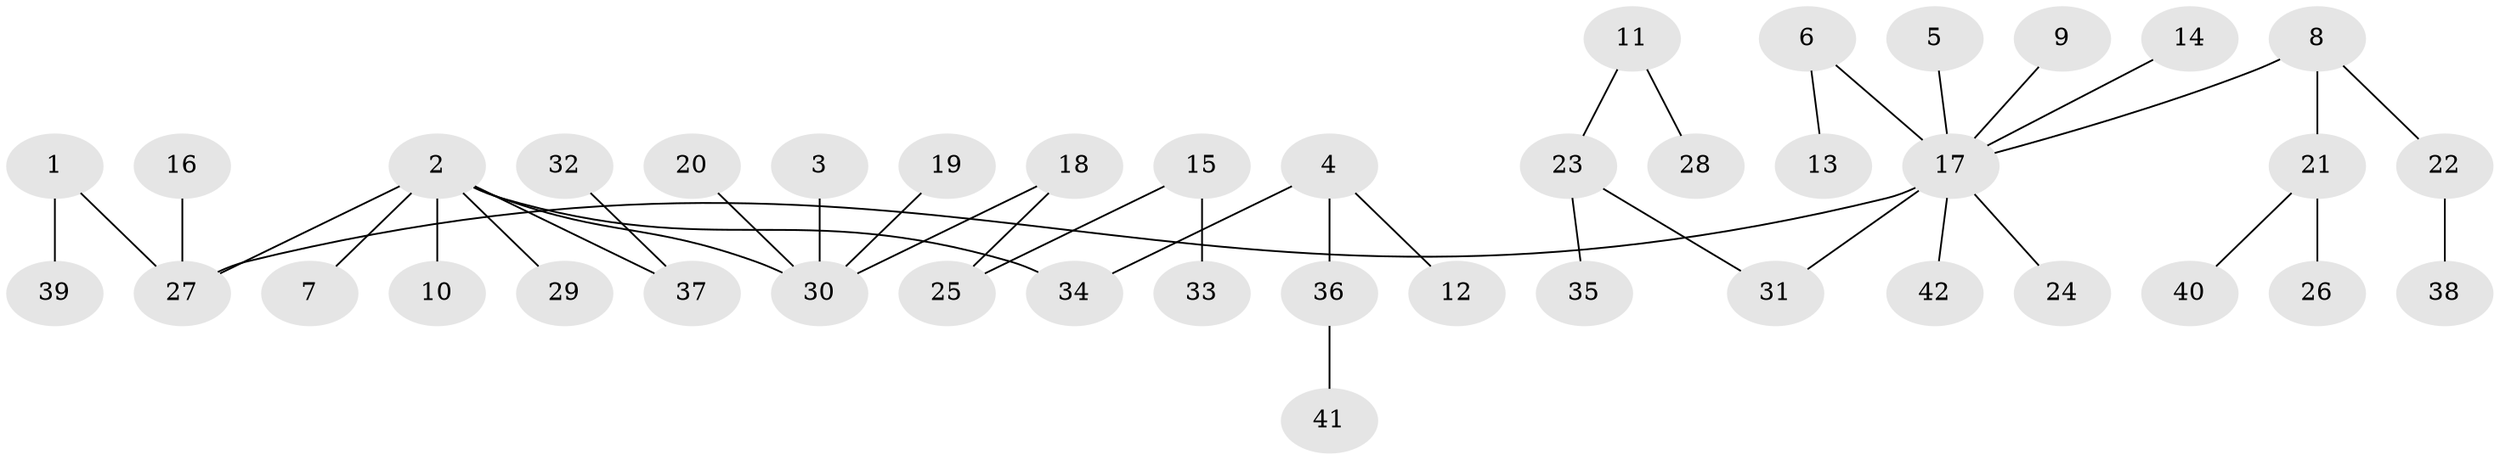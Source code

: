 // original degree distribution, {5: 0.023809523809523808, 3: 0.15476190476190477, 4: 0.05952380952380952, 2: 0.2976190476190476, 1: 0.4523809523809524, 9: 0.011904761904761904}
// Generated by graph-tools (version 1.1) at 2025/26/03/09/25 03:26:31]
// undirected, 42 vertices, 41 edges
graph export_dot {
graph [start="1"]
  node [color=gray90,style=filled];
  1;
  2;
  3;
  4;
  5;
  6;
  7;
  8;
  9;
  10;
  11;
  12;
  13;
  14;
  15;
  16;
  17;
  18;
  19;
  20;
  21;
  22;
  23;
  24;
  25;
  26;
  27;
  28;
  29;
  30;
  31;
  32;
  33;
  34;
  35;
  36;
  37;
  38;
  39;
  40;
  41;
  42;
  1 -- 27 [weight=1.0];
  1 -- 39 [weight=1.0];
  2 -- 7 [weight=1.0];
  2 -- 10 [weight=1.0];
  2 -- 27 [weight=1.0];
  2 -- 29 [weight=1.0];
  2 -- 30 [weight=1.0];
  2 -- 34 [weight=1.0];
  2 -- 37 [weight=1.0];
  3 -- 30 [weight=1.0];
  4 -- 12 [weight=1.0];
  4 -- 34 [weight=1.0];
  4 -- 36 [weight=1.0];
  5 -- 17 [weight=1.0];
  6 -- 13 [weight=1.0];
  6 -- 17 [weight=1.0];
  8 -- 17 [weight=1.0];
  8 -- 21 [weight=1.0];
  8 -- 22 [weight=1.0];
  9 -- 17 [weight=1.0];
  11 -- 23 [weight=1.0];
  11 -- 28 [weight=1.0];
  14 -- 17 [weight=1.0];
  15 -- 25 [weight=1.0];
  15 -- 33 [weight=1.0];
  16 -- 27 [weight=1.0];
  17 -- 24 [weight=1.0];
  17 -- 27 [weight=1.0];
  17 -- 31 [weight=1.0];
  17 -- 42 [weight=1.0];
  18 -- 25 [weight=1.0];
  18 -- 30 [weight=1.0];
  19 -- 30 [weight=1.0];
  20 -- 30 [weight=1.0];
  21 -- 26 [weight=1.0];
  21 -- 40 [weight=1.0];
  22 -- 38 [weight=1.0];
  23 -- 31 [weight=1.0];
  23 -- 35 [weight=1.0];
  32 -- 37 [weight=1.0];
  36 -- 41 [weight=1.0];
}

